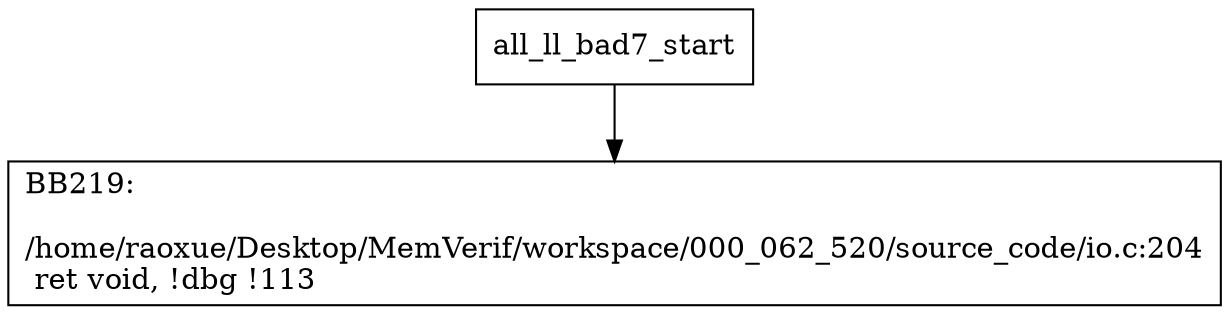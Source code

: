 digraph "CFG for'all_ll_bad7' function" {
	BBall_ll_bad7_start[shape=record,label="{all_ll_bad7_start}"];
	BBall_ll_bad7_start-> all_ll_bad7BB219;
	all_ll_bad7BB219 [shape=record, label="{BB219:\l\l/home/raoxue/Desktop/MemVerif/workspace/000_062_520/source_code/io.c:204\l
  ret void, !dbg !113\l
}"];
}
